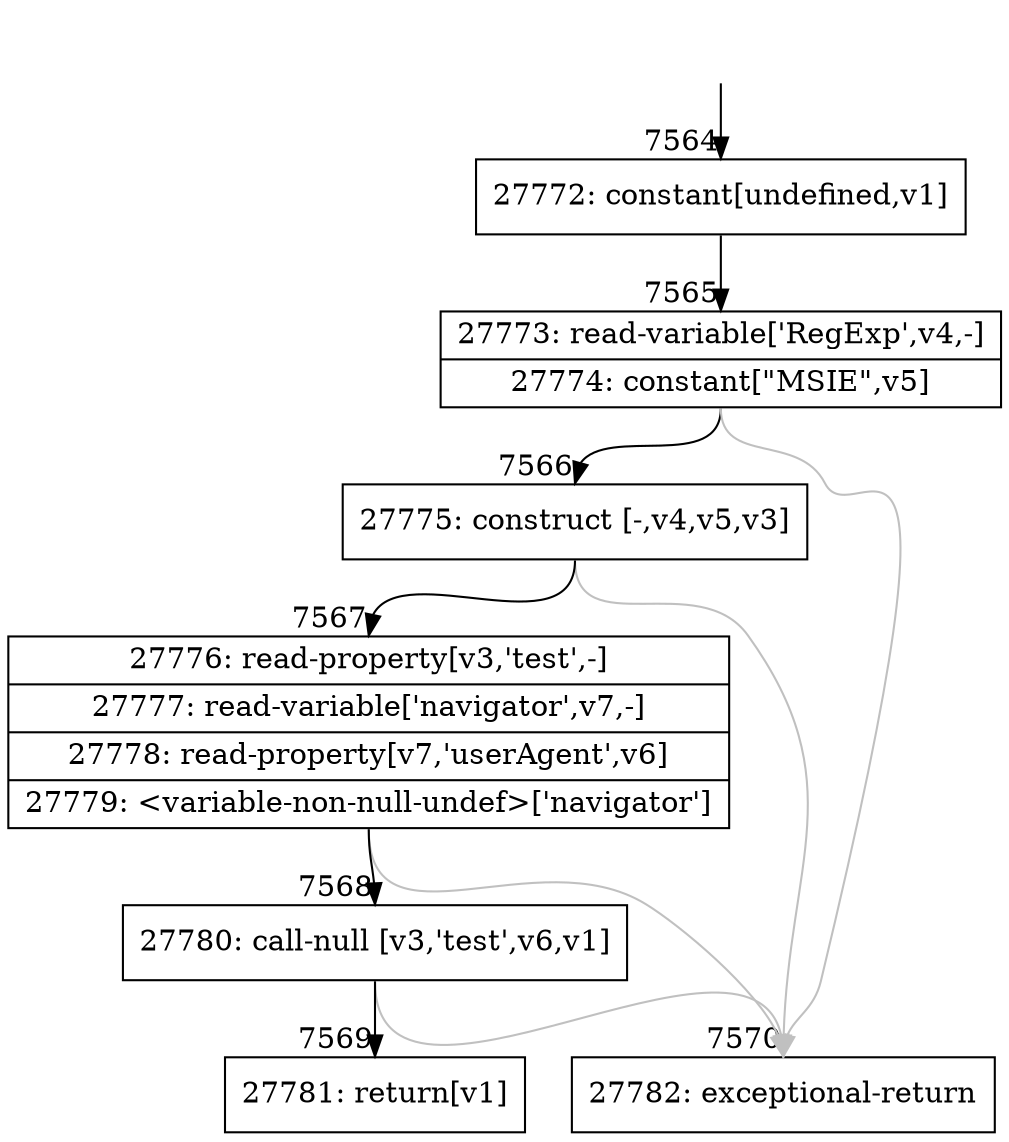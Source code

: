 digraph {
rankdir="TD"
BB_entry501[shape=none,label=""];
BB_entry501 -> BB7564 [tailport=s, headport=n, headlabel="    7564"]
BB7564 [shape=record label="{27772: constant[undefined,v1]}" ] 
BB7564 -> BB7565 [tailport=s, headport=n, headlabel="      7565"]
BB7565 [shape=record label="{27773: read-variable['RegExp',v4,-]|27774: constant[\"MSIE\",v5]}" ] 
BB7565 -> BB7566 [tailport=s, headport=n, headlabel="      7566"]
BB7565 -> BB7570 [tailport=s, headport=n, color=gray, headlabel="      7570"]
BB7566 [shape=record label="{27775: construct [-,v4,v5,v3]}" ] 
BB7566 -> BB7567 [tailport=s, headport=n, headlabel="      7567"]
BB7566 -> BB7570 [tailport=s, headport=n, color=gray]
BB7567 [shape=record label="{27776: read-property[v3,'test',-]|27777: read-variable['navigator',v7,-]|27778: read-property[v7,'userAgent',v6]|27779: \<variable-non-null-undef\>['navigator']}" ] 
BB7567 -> BB7568 [tailport=s, headport=n, headlabel="      7568"]
BB7567 -> BB7570 [tailport=s, headport=n, color=gray]
BB7568 [shape=record label="{27780: call-null [v3,'test',v6,v1]}" ] 
BB7568 -> BB7569 [tailport=s, headport=n, headlabel="      7569"]
BB7568 -> BB7570 [tailport=s, headport=n, color=gray]
BB7569 [shape=record label="{27781: return[v1]}" ] 
BB7570 [shape=record label="{27782: exceptional-return}" ] 
//#$~ 5344
}
